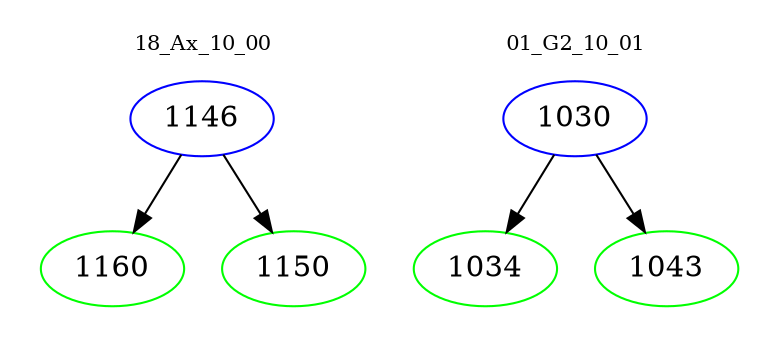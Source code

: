 digraph{
subgraph cluster_0 {
color = white
label = "18_Ax_10_00";
fontsize=10;
T0_1146 [label="1146", color="blue"]
T0_1146 -> T0_1160 [color="black"]
T0_1160 [label="1160", color="green"]
T0_1146 -> T0_1150 [color="black"]
T0_1150 [label="1150", color="green"]
}
subgraph cluster_1 {
color = white
label = "01_G2_10_01";
fontsize=10;
T1_1030 [label="1030", color="blue"]
T1_1030 -> T1_1034 [color="black"]
T1_1034 [label="1034", color="green"]
T1_1030 -> T1_1043 [color="black"]
T1_1043 [label="1043", color="green"]
}
}
